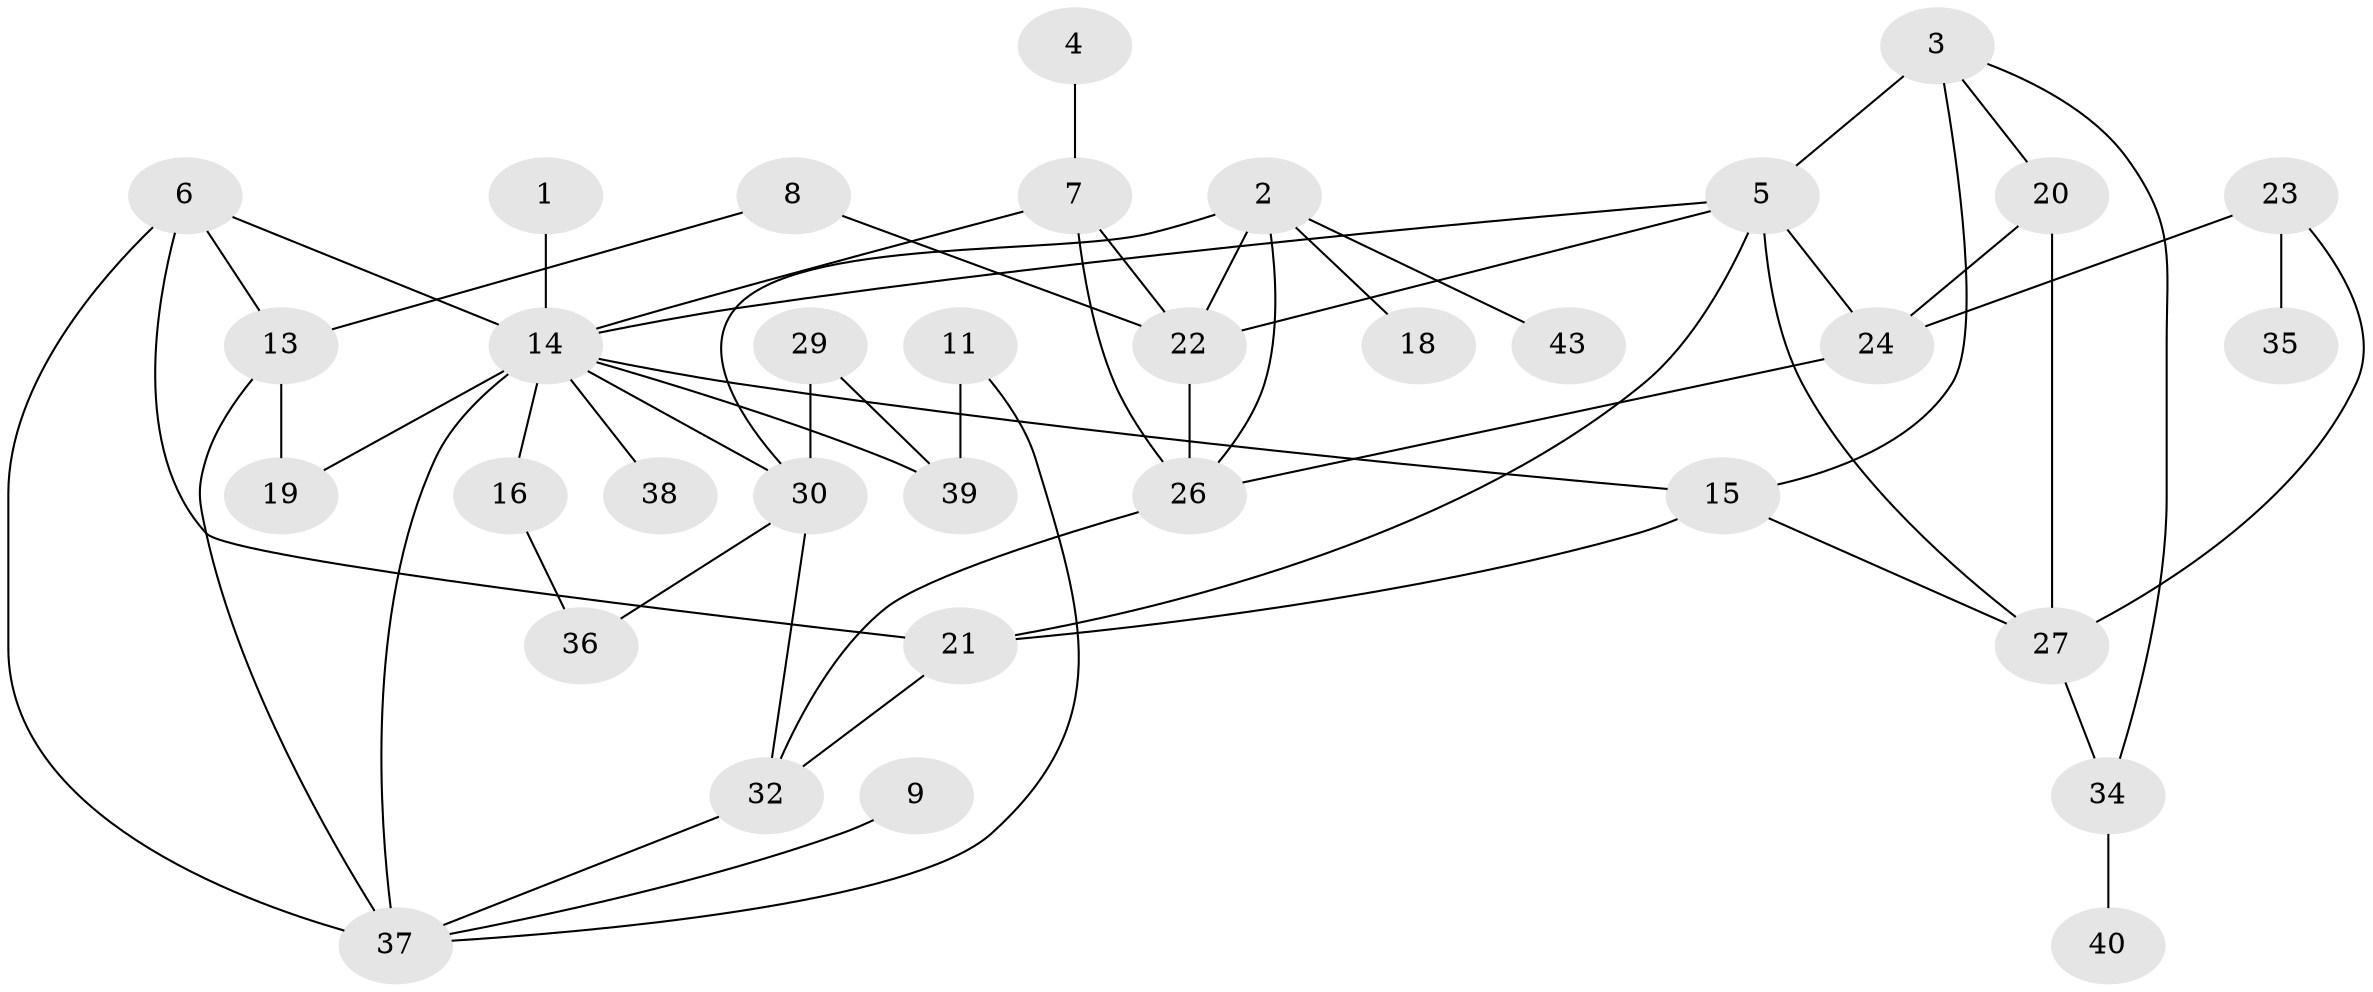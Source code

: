 // original degree distribution, {1: 0.23529411764705882, 2: 0.3176470588235294, 3: 0.1411764705882353, 8: 0.011764705882352941, 0: 0.09411764705882353, 4: 0.11764705882352941, 6: 0.011764705882352941, 5: 0.047058823529411764, 7: 0.023529411764705882}
// Generated by graph-tools (version 1.1) at 2025/48/03/04/25 22:48:03]
// undirected, 34 vertices, 56 edges
graph export_dot {
  node [color=gray90,style=filled];
  1;
  2;
  3;
  4;
  5;
  6;
  7;
  8;
  9;
  11;
  13;
  14;
  15;
  16;
  18;
  19;
  20;
  21;
  22;
  23;
  24;
  26;
  27;
  29;
  30;
  32;
  34;
  35;
  36;
  37;
  38;
  39;
  40;
  43;
  1 -- 14 [weight=1.0];
  2 -- 18 [weight=1.0];
  2 -- 22 [weight=2.0];
  2 -- 26 [weight=1.0];
  2 -- 30 [weight=1.0];
  2 -- 43 [weight=1.0];
  3 -- 5 [weight=2.0];
  3 -- 15 [weight=1.0];
  3 -- 20 [weight=1.0];
  3 -- 34 [weight=1.0];
  4 -- 7 [weight=1.0];
  5 -- 14 [weight=1.0];
  5 -- 21 [weight=1.0];
  5 -- 22 [weight=1.0];
  5 -- 24 [weight=1.0];
  5 -- 27 [weight=1.0];
  6 -- 13 [weight=1.0];
  6 -- 14 [weight=1.0];
  6 -- 21 [weight=1.0];
  6 -- 37 [weight=1.0];
  7 -- 14 [weight=1.0];
  7 -- 22 [weight=1.0];
  7 -- 26 [weight=1.0];
  8 -- 13 [weight=1.0];
  8 -- 22 [weight=1.0];
  9 -- 37 [weight=1.0];
  11 -- 37 [weight=1.0];
  11 -- 39 [weight=1.0];
  13 -- 19 [weight=2.0];
  13 -- 37 [weight=1.0];
  14 -- 15 [weight=1.0];
  14 -- 16 [weight=1.0];
  14 -- 19 [weight=2.0];
  14 -- 30 [weight=1.0];
  14 -- 37 [weight=2.0];
  14 -- 38 [weight=1.0];
  14 -- 39 [weight=1.0];
  15 -- 21 [weight=1.0];
  15 -- 27 [weight=1.0];
  16 -- 36 [weight=1.0];
  20 -- 24 [weight=1.0];
  20 -- 27 [weight=1.0];
  21 -- 32 [weight=1.0];
  22 -- 26 [weight=1.0];
  23 -- 24 [weight=1.0];
  23 -- 27 [weight=1.0];
  23 -- 35 [weight=1.0];
  24 -- 26 [weight=1.0];
  26 -- 32 [weight=1.0];
  27 -- 34 [weight=1.0];
  29 -- 30 [weight=3.0];
  29 -- 39 [weight=1.0];
  30 -- 32 [weight=1.0];
  30 -- 36 [weight=1.0];
  32 -- 37 [weight=1.0];
  34 -- 40 [weight=1.0];
}
